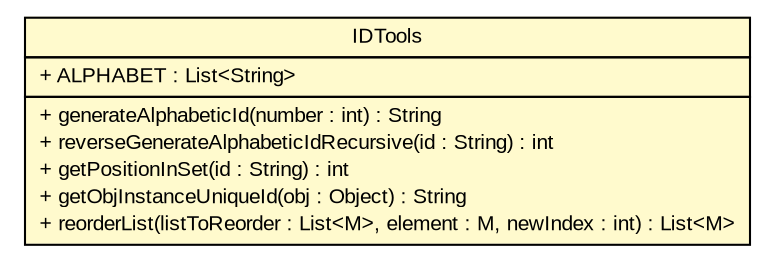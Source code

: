 #!/usr/local/bin/dot
#
# Class diagram 
# Generated by UMLGraph version R5_6-24-gf6e263 (http://www.umlgraph.org/)
#

digraph G {
	edge [fontname="arial",fontsize=10,labelfontname="arial",labelfontsize=10];
	node [fontname="arial",fontsize=10,shape=plaintext];
	nodesep=0.25;
	ranksep=0.5;
	// gov.sandia.cf.tools.IDTools
	c147739 [label=<<table title="gov.sandia.cf.tools.IDTools" border="0" cellborder="1" cellspacing="0" cellpadding="2" port="p" bgcolor="lemonChiffon" href="./IDTools.html">
		<tr><td><table border="0" cellspacing="0" cellpadding="1">
<tr><td align="center" balign="center"> IDTools </td></tr>
		</table></td></tr>
		<tr><td><table border="0" cellspacing="0" cellpadding="1">
<tr><td align="left" balign="left"> + ALPHABET : List&lt;String&gt; </td></tr>
		</table></td></tr>
		<tr><td><table border="0" cellspacing="0" cellpadding="1">
<tr><td align="left" balign="left"> + generateAlphabeticId(number : int) : String </td></tr>
<tr><td align="left" balign="left"> + reverseGenerateAlphabeticIdRecursive(id : String) : int </td></tr>
<tr><td align="left" balign="left"> + getPositionInSet(id : String) : int </td></tr>
<tr><td align="left" balign="left"> + getObjInstanceUniqueId(obj : Object) : String </td></tr>
<tr><td align="left" balign="left"> + reorderList(listToReorder : List&lt;M&gt;, element : M, newIndex : int) : List&lt;M&gt; </td></tr>
		</table></td></tr>
		</table>>, URL="./IDTools.html", fontname="arial", fontcolor="black", fontsize=10.0];
}

